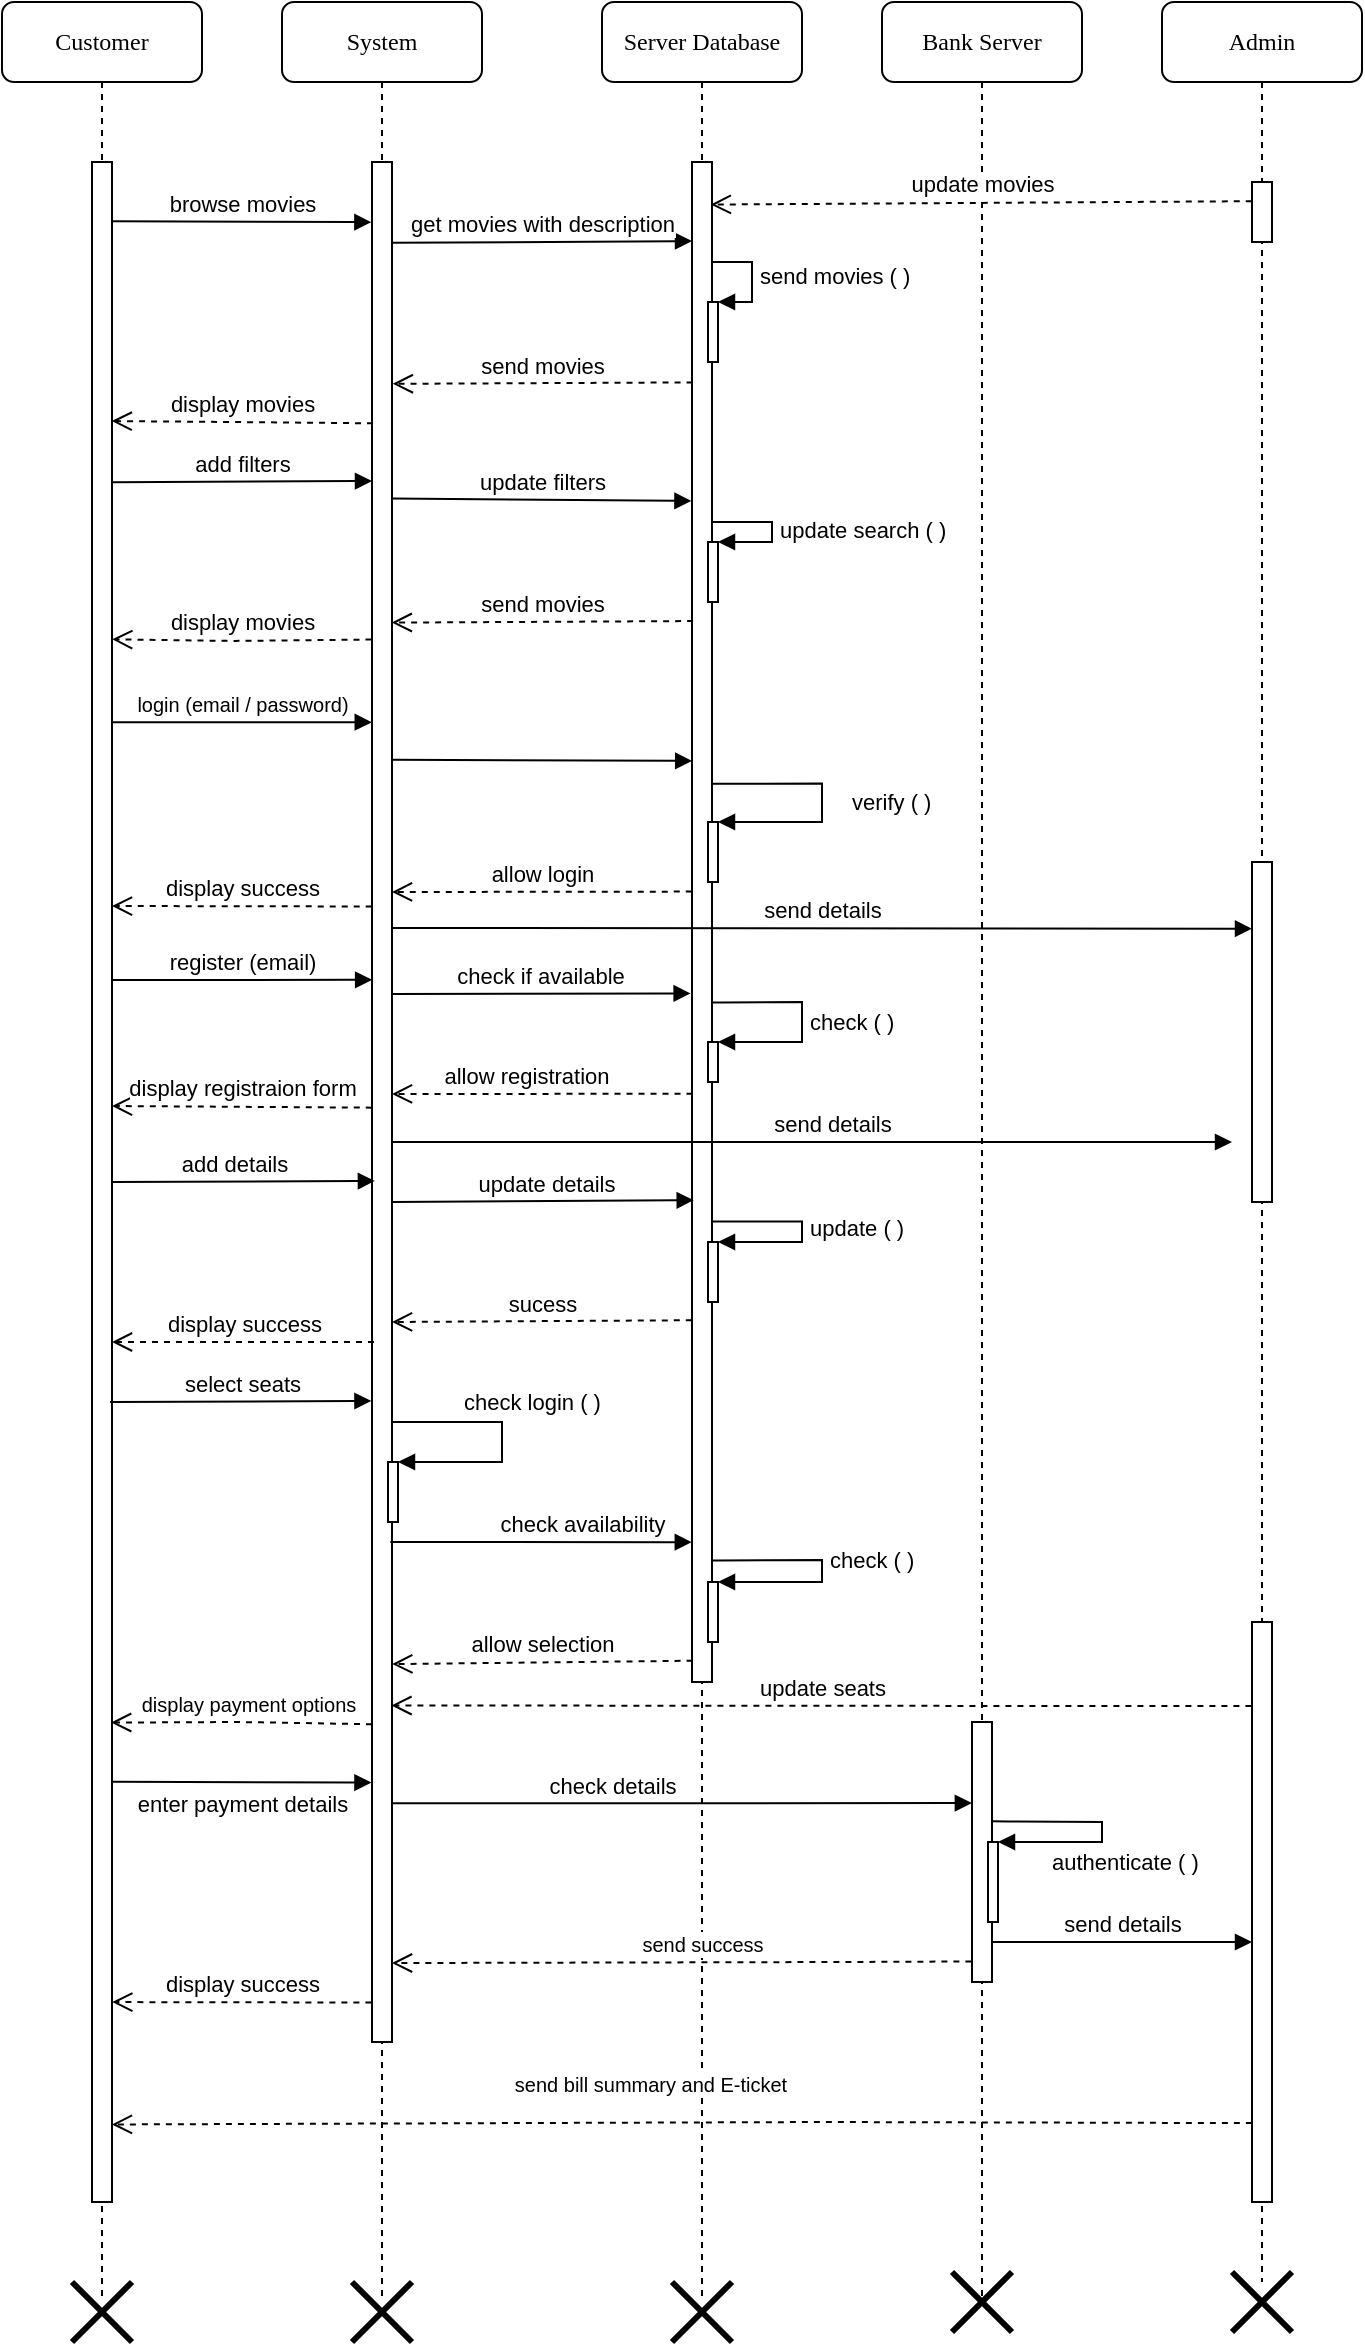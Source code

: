 <mxfile version="12.2.2" type="device" pages="1"><diagram name="Page-1" id="13e1069c-82ec-6db2-03f1-153e76fe0fe0"><mxGraphModel dx="1707" dy="1005" grid="1" gridSize="10" guides="1" tooltips="1" connect="1" arrows="1" fold="1" page="1" pageScale="1" pageWidth="1100" pageHeight="850" background="#ffffff" math="0" shadow="0"><root><mxCell id="0"/><mxCell id="1" parent="0"/><mxCell id="7baba1c4bc27f4b0-2" value="System" style="shape=umlLifeline;perimeter=lifelinePerimeter;whiteSpace=wrap;html=1;container=1;collapsible=0;recursiveResize=0;outlineConnect=0;rounded=1;shadow=0;comic=0;labelBackgroundColor=none;strokeWidth=1;fontFamily=Verdana;fontSize=12;align=center;" parent="1" vertex="1"><mxGeometry x="240" y="80" width="100" height="1150" as="geometry"/></mxCell><mxCell id="7baba1c4bc27f4b0-10" value="" style="html=1;points=[];perimeter=orthogonalPerimeter;rounded=0;shadow=0;comic=0;labelBackgroundColor=none;strokeWidth=1;fontFamily=Verdana;fontSize=12;align=center;" parent="7baba1c4bc27f4b0-2" vertex="1"><mxGeometry x="45" y="80" width="10" height="940" as="geometry"/></mxCell><mxCell id="5mJ4-H039kaHErKCssRI-33" value="" style="html=1;points=[];perimeter=orthogonalPerimeter;strokeColor=#000000;fillColor=#ffffff;" parent="7baba1c4bc27f4b0-2" vertex="1"><mxGeometry x="53" y="730" width="5" height="30" as="geometry"/></mxCell><mxCell id="5mJ4-H039kaHErKCssRI-34" value="check login ( )" style="edgeStyle=orthogonalEdgeStyle;html=1;align=left;spacingLeft=2;endArrow=block;rounded=0;entryX=1;entryY=0;" parent="7baba1c4bc27f4b0-2" target="5mJ4-H039kaHErKCssRI-33" edge="1"><mxGeometry x="-0.469" y="10" relative="1" as="geometry"><mxPoint x="58" y="710" as="sourcePoint"/><Array as="points"><mxPoint x="55" y="710"/><mxPoint x="110" y="710"/><mxPoint x="110" y="730"/></Array><mxPoint as="offset"/></mxGeometry></mxCell><mxCell id="7baba1c4bc27f4b0-3" value="Server Database" style="shape=umlLifeline;perimeter=lifelinePerimeter;whiteSpace=wrap;html=1;container=1;collapsible=0;recursiveResize=0;outlineConnect=0;rounded=1;shadow=0;comic=0;labelBackgroundColor=none;strokeWidth=1;fontFamily=Verdana;fontSize=12;align=center;" parent="1" vertex="1"><mxGeometry x="400" y="80" width="100" height="1150" as="geometry"/></mxCell><mxCell id="7baba1c4bc27f4b0-13" value="" style="html=1;points=[];perimeter=orthogonalPerimeter;rounded=0;shadow=0;comic=0;labelBackgroundColor=none;strokeWidth=1;fontFamily=Verdana;fontSize=12;align=center;" parent="7baba1c4bc27f4b0-3" vertex="1"><mxGeometry x="45" y="80" width="10" height="760" as="geometry"/></mxCell><mxCell id="5mJ4-H039kaHErKCssRI-23" value="send movies ( )" style="edgeStyle=orthogonalEdgeStyle;html=1;align=left;spacingLeft=2;endArrow=block;rounded=0;entryX=1;entryY=0;" parent="7baba1c4bc27f4b0-3" target="5mJ4-H039kaHErKCssRI-22" edge="1"><mxGeometry relative="1" as="geometry"><mxPoint x="58" y="130" as="sourcePoint"/><Array as="points"><mxPoint x="55" y="130"/><mxPoint x="75" y="130"/><mxPoint x="75" y="170"/></Array></mxGeometry></mxCell><mxCell id="5mJ4-H039kaHErKCssRI-25" value="" style="html=1;points=[];perimeter=orthogonalPerimeter;strokeColor=#000000;fillColor=#ffffff;" parent="7baba1c4bc27f4b0-3" vertex="1"><mxGeometry x="53" y="270" width="5" height="30" as="geometry"/></mxCell><mxCell id="5mJ4-H039kaHErKCssRI-27" value="" style="html=1;points=[];perimeter=orthogonalPerimeter;strokeColor=#000000;fillColor=#ffffff;" parent="7baba1c4bc27f4b0-3" vertex="1"><mxGeometry x="53" y="410" width="5" height="30" as="geometry"/></mxCell><mxCell id="5mJ4-H039kaHErKCssRI-29" value="" style="html=1;points=[];perimeter=orthogonalPerimeter;strokeColor=#000000;fillColor=#ffffff;" parent="7baba1c4bc27f4b0-3" vertex="1"><mxGeometry x="53" y="520" width="5" height="20" as="geometry"/></mxCell><mxCell id="5mJ4-H039kaHErKCssRI-30" value="check ( )" style="edgeStyle=orthogonalEdgeStyle;html=1;align=left;spacingLeft=2;endArrow=block;rounded=0;entryX=1;entryY=0;exitX=1.009;exitY=0.553;exitDx=0;exitDy=0;exitPerimeter=0;" parent="7baba1c4bc27f4b0-3" source="7baba1c4bc27f4b0-13" target="5mJ4-H039kaHErKCssRI-29" edge="1"><mxGeometry x="0.025" relative="1" as="geometry"><mxPoint x="60" y="500" as="sourcePoint"/><Array as="points"><mxPoint x="60" y="500"/><mxPoint x="100" y="500"/><mxPoint x="100" y="520"/></Array><mxPoint as="offset"/></mxGeometry></mxCell><mxCell id="5mJ4-H039kaHErKCssRI-31" value="" style="html=1;points=[];perimeter=orthogonalPerimeter;strokeColor=#000000;fillColor=#ffffff;" parent="7baba1c4bc27f4b0-3" vertex="1"><mxGeometry x="53" y="620" width="5" height="30" as="geometry"/></mxCell><mxCell id="5mJ4-H039kaHErKCssRI-32" value="update ( )" style="edgeStyle=orthogonalEdgeStyle;html=1;align=left;spacingLeft=2;endArrow=block;rounded=0;entryX=1;entryY=0;exitX=1.005;exitY=0.697;exitDx=0;exitDy=0;exitPerimeter=0;" parent="7baba1c4bc27f4b0-3" source="7baba1c4bc27f4b0-13" target="5mJ4-H039kaHErKCssRI-31" edge="1"><mxGeometry relative="1" as="geometry"><mxPoint x="57" y="610" as="sourcePoint"/><Array as="points"><mxPoint x="100" y="610"/><mxPoint x="100" y="620"/></Array></mxGeometry></mxCell><mxCell id="5mJ4-H039kaHErKCssRI-35" value="" style="html=1;points=[];perimeter=orthogonalPerimeter;strokeColor=#000000;fillColor=#ffffff;" parent="7baba1c4bc27f4b0-3" vertex="1"><mxGeometry x="53" y="790" width="5" height="30" as="geometry"/></mxCell><mxCell id="5mJ4-H039kaHErKCssRI-36" value="check ( )" style="edgeStyle=orthogonalEdgeStyle;html=1;align=left;spacingLeft=2;endArrow=block;rounded=0;entryX=1;entryY=0;exitX=0.961;exitY=0.92;exitDx=0;exitDy=0;exitPerimeter=0;" parent="7baba1c4bc27f4b0-3" source="7baba1c4bc27f4b0-13" target="5mJ4-H039kaHErKCssRI-35" edge="1"><mxGeometry x="-0.068" relative="1" as="geometry"><mxPoint x="58" y="780" as="sourcePoint"/><Array as="points"><mxPoint x="58" y="779"/><mxPoint x="110" y="779"/><mxPoint x="110" y="790"/></Array><mxPoint as="offset"/></mxGeometry></mxCell><mxCell id="5mJ4-H039kaHErKCssRI-26" value="update search ( )" style="edgeStyle=orthogonalEdgeStyle;html=1;align=left;spacingLeft=2;endArrow=block;rounded=0;entryX=1;entryY=0;" parent="7baba1c4bc27f4b0-3" source="7baba1c4bc27f4b0-13" target="5mJ4-H039kaHErKCssRI-25" edge="1"><mxGeometry relative="1" as="geometry"><mxPoint x="60" y="260" as="sourcePoint"/><Array as="points"><mxPoint x="85" y="260"/><mxPoint x="85" y="270"/></Array></mxGeometry></mxCell><mxCell id="5mJ4-H039kaHErKCssRI-22" value="" style="html=1;points=[];perimeter=orthogonalPerimeter;strokeColor=#000000;fillColor=#ffffff;" parent="7baba1c4bc27f4b0-3" vertex="1"><mxGeometry x="53" y="150" width="5" height="30" as="geometry"/></mxCell><mxCell id="5mJ4-H039kaHErKCssRI-28" value="verify ( )" style="edgeStyle=orthogonalEdgeStyle;html=1;align=left;spacingLeft=2;endArrow=block;rounded=0;entryX=1;entryY=0;exitX=1.018;exitY=0.409;exitDx=0;exitDy=0;exitPerimeter=0;" parent="7baba1c4bc27f4b0-3" source="7baba1c4bc27f4b0-13" target="5mJ4-H039kaHErKCssRI-27" edge="1"><mxGeometry x="0.174" y="-15" relative="1" as="geometry"><mxPoint x="60" y="390" as="sourcePoint"/><Array as="points"><mxPoint x="110" y="391"/><mxPoint x="110" y="410"/></Array><mxPoint x="11" y="5" as="offset"/></mxGeometry></mxCell><mxCell id="7baba1c4bc27f4b0-4" value="Bank Server" style="shape=umlLifeline;perimeter=lifelinePerimeter;whiteSpace=wrap;html=1;container=1;collapsible=0;recursiveResize=0;outlineConnect=0;rounded=1;shadow=0;comic=0;labelBackgroundColor=none;strokeWidth=1;fontFamily=Verdana;fontSize=12;align=center;" parent="1" vertex="1"><mxGeometry x="540" y="80" width="100" height="1150" as="geometry"/></mxCell><mxCell id="7baba1c4bc27f4b0-16" value="" style="html=1;points=[];perimeter=orthogonalPerimeter;rounded=0;shadow=0;comic=0;labelBackgroundColor=none;strokeWidth=1;fontFamily=Verdana;fontSize=12;align=center;" parent="7baba1c4bc27f4b0-4" vertex="1"><mxGeometry x="45" y="860" width="10" height="130" as="geometry"/></mxCell><mxCell id="5mJ4-H039kaHErKCssRI-40" value="authenticate ( )" style="edgeStyle=orthogonalEdgeStyle;html=1;align=left;spacingLeft=2;endArrow=block;rounded=0;entryX=1;entryY=0;exitX=0.987;exitY=0.382;exitDx=0;exitDy=0;exitPerimeter=0;" parent="7baba1c4bc27f4b0-4" source="7baba1c4bc27f4b0-16" target="5mJ4-H039kaHErKCssRI-39" edge="1"><mxGeometry x="0.601" y="10" relative="1" as="geometry"><mxPoint x="63" y="910" as="sourcePoint"/><Array as="points"><mxPoint x="63" y="910"/><mxPoint x="110" y="910"/><mxPoint x="110" y="920"/></Array><mxPoint as="offset"/></mxGeometry></mxCell><mxCell id="5mJ4-H039kaHErKCssRI-39" value="" style="html=1;points=[];perimeter=orthogonalPerimeter;strokeColor=#000000;fillColor=#ffffff;" parent="7baba1c4bc27f4b0-4" vertex="1"><mxGeometry x="53" y="920" width="5" height="40" as="geometry"/></mxCell><mxCell id="7baba1c4bc27f4b0-5" value="Admin" style="shape=umlLifeline;perimeter=lifelinePerimeter;whiteSpace=wrap;html=1;container=1;collapsible=0;recursiveResize=0;outlineConnect=0;rounded=1;shadow=0;comic=0;labelBackgroundColor=none;strokeWidth=1;fontFamily=Verdana;fontSize=12;align=center;" parent="1" vertex="1"><mxGeometry x="680" y="80" width="100" height="1140" as="geometry"/></mxCell><mxCell id="__6yWNrraTgkGGIzcC_5-79" value="" style="html=1;points=[];perimeter=orthogonalPerimeter;rounded=0;shadow=0;comic=0;labelBackgroundColor=none;strokeWidth=1;fontFamily=Verdana;fontSize=12;align=center;" parent="7baba1c4bc27f4b0-5" vertex="1"><mxGeometry x="45" y="810" width="10" height="290" as="geometry"/></mxCell><mxCell id="5mJ4-H039kaHErKCssRI-43" value="" style="html=1;points=[];perimeter=orthogonalPerimeter;rounded=0;shadow=0;comic=0;labelBackgroundColor=none;strokeWidth=1;fontFamily=Verdana;fontSize=12;align=center;" parent="7baba1c4bc27f4b0-5" vertex="1"><mxGeometry x="45" y="430" width="10" height="170" as="geometry"/></mxCell><mxCell id="7baba1c4bc27f4b0-8" value="Customer" style="shape=umlLifeline;perimeter=lifelinePerimeter;whiteSpace=wrap;html=1;container=1;collapsible=0;recursiveResize=0;outlineConnect=0;rounded=1;shadow=0;comic=0;labelBackgroundColor=none;strokeWidth=1;fontFamily=Verdana;fontSize=12;align=center;" parent="1" vertex="1"><mxGeometry x="100" y="80" width="100" height="1150" as="geometry"/></mxCell><mxCell id="7baba1c4bc27f4b0-9" value="" style="html=1;points=[];perimeter=orthogonalPerimeter;rounded=0;shadow=0;comic=0;labelBackgroundColor=none;strokeWidth=1;fontFamily=Verdana;fontSize=12;align=center;" parent="7baba1c4bc27f4b0-8" vertex="1"><mxGeometry x="45" y="80" width="10" height="1020" as="geometry"/></mxCell><mxCell id="7baba1c4bc27f4b0-19" value="" style="html=1;points=[];perimeter=orthogonalPerimeter;rounded=0;shadow=0;comic=0;labelBackgroundColor=none;strokeWidth=1;fontFamily=Verdana;fontSize=12;align=center;" parent="1" vertex="1"><mxGeometry x="725" y="170" width="10" height="30" as="geometry"/></mxCell><mxCell id="__6yWNrraTgkGGIzcC_5-8" value="&lt;font style=&quot;font-size: 10px&quot;&gt;login (email / password)&lt;/font&gt;" style="html=1;verticalAlign=bottom;endArrow=block;entryX=-0.011;entryY=0.298;entryDx=0;entryDy=0;entryPerimeter=0;" parent="1" source="7baba1c4bc27f4b0-9" target="7baba1c4bc27f4b0-10" edge="1"><mxGeometry width="80" relative="1" as="geometry"><mxPoint x="165" y="440" as="sourcePoint"/><mxPoint x="280" y="440" as="targetPoint"/></mxGeometry></mxCell><mxCell id="__6yWNrraTgkGGIzcC_5-10" value="" style="html=1;verticalAlign=bottom;endArrow=block;exitX=0.989;exitY=0.318;exitDx=0;exitDy=0;exitPerimeter=0;entryX=0.011;entryY=0.394;entryDx=0;entryDy=0;entryPerimeter=0;" parent="1" source="7baba1c4bc27f4b0-10" target="7baba1c4bc27f4b0-13" edge="1"><mxGeometry width="80" relative="1" as="geometry"><mxPoint x="305" y="460" as="sourcePoint"/><mxPoint x="435" y="460" as="targetPoint"/></mxGeometry></mxCell><mxCell id="__6yWNrraTgkGGIzcC_5-15" value="allow login" style="html=1;verticalAlign=bottom;endArrow=open;dashed=1;endSize=8;exitX=-0.011;exitY=0.48;exitDx=0;exitDy=0;exitPerimeter=0;" parent="1" source="7baba1c4bc27f4b0-13" edge="1"><mxGeometry relative="1" as="geometry"><mxPoint x="425" y="525" as="sourcePoint"/><mxPoint x="295" y="525" as="targetPoint"/></mxGeometry></mxCell><mxCell id="__6yWNrraTgkGGIzcC_5-16" value="display success" style="html=1;verticalAlign=bottom;endArrow=open;dashed=1;endSize=8;exitX=-0.014;exitY=0.396;exitDx=0;exitDy=0;exitPerimeter=0;" parent="1" source="7baba1c4bc27f4b0-10" edge="1"><mxGeometry relative="1" as="geometry"><mxPoint x="280" y="532" as="sourcePoint"/><mxPoint x="155" y="532" as="targetPoint"/><Array as="points"/></mxGeometry></mxCell><mxCell id="__6yWNrraTgkGGIzcC_5-17" value="register (email)" style="html=1;verticalAlign=bottom;endArrow=block;entryX=0.007;entryY=0.435;entryDx=0;entryDy=0;entryPerimeter=0;" parent="1" target="7baba1c4bc27f4b0-10" edge="1"><mxGeometry width="80" relative="1" as="geometry"><mxPoint x="155" y="569" as="sourcePoint"/><mxPoint x="280" y="569" as="targetPoint"/></mxGeometry></mxCell><mxCell id="__6yWNrraTgkGGIzcC_5-18" value="check if available" style="html=1;verticalAlign=bottom;endArrow=block;entryX=-0.069;entryY=0.547;entryDx=0;entryDy=0;entryPerimeter=0;" parent="1" target="7baba1c4bc27f4b0-13" edge="1"><mxGeometry width="80" relative="1" as="geometry"><mxPoint x="295" y="576" as="sourcePoint"/><mxPoint x="440" y="576" as="targetPoint"/></mxGeometry></mxCell><mxCell id="__6yWNrraTgkGGIzcC_5-21" value="send details" style="html=1;verticalAlign=bottom;endArrow=block;entryX=0;entryY=0.196;entryDx=0;entryDy=0;entryPerimeter=0;" parent="1" target="5mJ4-H039kaHErKCssRI-43" edge="1"><mxGeometry width="80" relative="1" as="geometry"><mxPoint x="295" y="543" as="sourcePoint"/><mxPoint x="720" y="543" as="targetPoint"/></mxGeometry></mxCell><mxCell id="__6yWNrraTgkGGIzcC_5-22" value="add details" style="html=1;verticalAlign=bottom;endArrow=block;entryX=0.145;entryY=0.542;entryDx=0;entryDy=0;entryPerimeter=0;" parent="1" target="7baba1c4bc27f4b0-10" edge="1"><mxGeometry x="-0.069" width="80" relative="1" as="geometry"><mxPoint x="155" y="670" as="sourcePoint"/><mxPoint x="275" y="670" as="targetPoint"/><mxPoint as="offset"/></mxGeometry></mxCell><mxCell id="__6yWNrraTgkGGIzcC_5-23" value="send details" style="html=1;verticalAlign=bottom;endArrow=block;exitX=0.903;exitY=0.278;exitDx=0;exitDy=0;exitPerimeter=0;" parent="1" edge="1"><mxGeometry x="0.048" width="80" relative="1" as="geometry"><mxPoint x="295.03" y="650" as="sourcePoint"/><mxPoint x="715" y="650" as="targetPoint"/><mxPoint as="offset"/></mxGeometry></mxCell><mxCell id="__6yWNrraTgkGGIzcC_5-25" value="add filters" style="html=1;verticalAlign=bottom;endArrow=block;exitX=1.038;exitY=0.157;exitDx=0;exitDy=0;exitPerimeter=0;" parent="1" source="7baba1c4bc27f4b0-9" edge="1"><mxGeometry width="80" relative="1" as="geometry"><mxPoint x="164.03" y="319.5" as="sourcePoint"/><mxPoint x="285" y="319.5" as="targetPoint"/></mxGeometry></mxCell><mxCell id="__6yWNrraTgkGGIzcC_5-26" value="allow registration" style="html=1;verticalAlign=bottom;endArrow=open;dashed=1;endSize=8;exitX=0.027;exitY=0.613;exitDx=0;exitDy=0;exitPerimeter=0;" parent="1" source="7baba1c4bc27f4b0-13" edge="1"><mxGeometry x="0.103" relative="1" as="geometry"><mxPoint x="440" y="626" as="sourcePoint"/><mxPoint x="295" y="626" as="targetPoint"/><mxPoint as="offset"/></mxGeometry></mxCell><mxCell id="__6yWNrraTgkGGIzcC_5-27" value="display registraion form" style="html=1;verticalAlign=bottom;endArrow=open;dashed=1;endSize=8;exitX=-0.011;exitY=0.503;exitDx=0;exitDy=0;exitPerimeter=0;" parent="1" source="7baba1c4bc27f4b0-10" edge="1"><mxGeometry x="-0.001" relative="1" as="geometry"><mxPoint x="275" y="632" as="sourcePoint"/><mxPoint x="155" y="632" as="targetPoint"/><mxPoint as="offset"/></mxGeometry></mxCell><mxCell id="__6yWNrraTgkGGIzcC_5-28" value="update details" style="html=1;verticalAlign=bottom;endArrow=block;entryX=0.086;entryY=0.683;entryDx=0;entryDy=0;entryPerimeter=0;" parent="1" target="7baba1c4bc27f4b0-13" edge="1"><mxGeometry x="0.022" width="80" relative="1" as="geometry"><mxPoint x="295" y="680" as="sourcePoint"/><mxPoint x="432" y="680.5" as="targetPoint"/><mxPoint as="offset"/></mxGeometry></mxCell><mxCell id="__6yWNrraTgkGGIzcC_5-33" value="sucess" style="html=1;verticalAlign=bottom;endArrow=open;dashed=1;endSize=8;exitX=-0.01;exitY=0.762;exitDx=0;exitDy=0;exitPerimeter=0;" parent="1" source="7baba1c4bc27f4b0-13" edge="1"><mxGeometry relative="1" as="geometry"><mxPoint x="440" y="740" as="sourcePoint"/><mxPoint x="295" y="740" as="targetPoint"/></mxGeometry></mxCell><mxCell id="__6yWNrraTgkGGIzcC_5-34" value="display success" style="html=1;verticalAlign=bottom;endArrow=open;dashed=1;endSize=8;" parent="1" edge="1"><mxGeometry relative="1" as="geometry"><mxPoint x="286" y="750" as="sourcePoint"/><mxPoint x="155" y="750" as="targetPoint"/></mxGeometry></mxCell><mxCell id="__6yWNrraTgkGGIzcC_5-51" value="update filters" style="html=1;verticalAlign=bottom;endArrow=block;exitX=1.019;exitY=0.179;exitDx=0;exitDy=0;exitPerimeter=0;entryX=-0.028;entryY=0.223;entryDx=0;entryDy=0;entryPerimeter=0;" parent="1" source="7baba1c4bc27f4b0-10" target="7baba1c4bc27f4b0-13" edge="1"><mxGeometry width="80" relative="1" as="geometry"><mxPoint x="305.03" y="329.5" as="sourcePoint"/><mxPoint x="426" y="329.5" as="targetPoint"/></mxGeometry></mxCell><mxCell id="__6yWNrraTgkGGIzcC_5-59" value="send movies" style="html=1;verticalAlign=bottom;endArrow=open;dashed=1;endSize=8;exitX=0.056;exitY=0.302;exitDx=0;exitDy=0;exitPerimeter=0;entryX=0.989;entryY=0.245;entryDx=0;entryDy=0;entryPerimeter=0;" parent="1" source="7baba1c4bc27f4b0-13" target="7baba1c4bc27f4b0-10" edge="1"><mxGeometry relative="1" as="geometry"><mxPoint x="440" y="390" as="sourcePoint"/><mxPoint x="305" y="389.5" as="targetPoint"/></mxGeometry></mxCell><mxCell id="__6yWNrraTgkGGIzcC_5-60" value="display movies" style="html=1;verticalAlign=bottom;endArrow=open;dashed=1;endSize=8;entryX=1.011;entryY=0.234;entryDx=0;entryDy=0;entryPerimeter=0;exitX=-0.025;exitY=0.254;exitDx=0;exitDy=0;exitPerimeter=0;" parent="1" source="7baba1c4bc27f4b0-10" target="7baba1c4bc27f4b0-9" edge="1"><mxGeometry relative="1" as="geometry"><mxPoint x="280" y="399" as="sourcePoint"/><mxPoint x="165" y="399.5" as="targetPoint"/><Array as="points"><mxPoint x="215" y="399.5"/></Array></mxGeometry></mxCell><mxCell id="__6yWNrraTgkGGIzcC_5-61" value="select seats" style="html=1;verticalAlign=bottom;endArrow=block;exitX=0.903;exitY=0.278;exitDx=0;exitDy=0;exitPerimeter=0;entryX=-0.028;entryY=0.659;entryDx=0;entryDy=0;entryPerimeter=0;" parent="1" target="7baba1c4bc27f4b0-10" edge="1"><mxGeometry width="80" relative="1" as="geometry"><mxPoint x="154.03" y="780" as="sourcePoint"/><mxPoint x="280" y="780" as="targetPoint"/></mxGeometry></mxCell><mxCell id="__6yWNrraTgkGGIzcC_5-64" value="check availability" style="html=1;verticalAlign=bottom;endArrow=block;exitX=0.917;exitY=0.734;exitDx=0;exitDy=0;exitPerimeter=0;entryX=-0.01;entryY=0.908;entryDx=0;entryDy=0;entryPerimeter=0;" parent="1" source="7baba1c4bc27f4b0-10" target="7baba1c4bc27f4b0-13" edge="1"><mxGeometry x="0.272" width="80" relative="1" as="geometry"><mxPoint x="300" y="850" as="sourcePoint"/><mxPoint x="440" y="850" as="targetPoint"/><mxPoint as="offset"/></mxGeometry></mxCell><mxCell id="__6yWNrraTgkGGIzcC_5-68" value="allow selection" style="html=1;verticalAlign=bottom;endArrow=open;dashed=1;endSize=8;entryX=1.014;entryY=0.799;entryDx=0;entryDy=0;entryPerimeter=0;exitX=0.028;exitY=0.986;exitDx=0;exitDy=0;exitPerimeter=0;" parent="1" source="7baba1c4bc27f4b0-13" target="7baba1c4bc27f4b0-10" edge="1"><mxGeometry relative="1" as="geometry"><mxPoint x="440" y="910" as="sourcePoint"/><mxPoint x="310" y="910" as="targetPoint"/></mxGeometry></mxCell><mxCell id="__6yWNrraTgkGGIzcC_5-69" value="&lt;font style=&quot;font-size: 10px&quot;&gt;display payment options&lt;/font&gt;" style="html=1;verticalAlign=bottom;endArrow=open;dashed=1;endSize=8;entryX=0.956;entryY=0.765;entryDx=0;entryDy=0;entryPerimeter=0;exitX=0;exitY=0.831;exitDx=0;exitDy=0;exitPerimeter=0;" parent="1" source="7baba1c4bc27f4b0-10" target="7baba1c4bc27f4b0-9" edge="1"><mxGeometry x="-0.043" relative="1" as="geometry"><mxPoint x="280" y="940" as="sourcePoint"/><mxPoint x="170" y="940" as="targetPoint"/><Array as="points"><mxPoint x="220" y="940"/></Array><mxPoint as="offset"/></mxGeometry></mxCell><mxCell id="__6yWNrraTgkGGIzcC_5-70" value="enter payment details" style="html=1;verticalAlign=bottom;endArrow=block;exitX=1.023;exitY=0.794;exitDx=0;exitDy=0;exitPerimeter=0;entryX=-0.028;entryY=0.862;entryDx=0;entryDy=0;entryPerimeter=0;" parent="1" source="7baba1c4bc27f4b0-9" target="7baba1c4bc27f4b0-10" edge="1"><mxGeometry x="0.001" y="-20" width="80" relative="1" as="geometry"><mxPoint x="159.53" y="970" as="sourcePoint"/><mxPoint x="280.5" y="970" as="targetPoint"/><mxPoint as="offset"/></mxGeometry></mxCell><mxCell id="__6yWNrraTgkGGIzcC_5-71" value="check details" style="html=1;verticalAlign=bottom;endArrow=block;exitX=1.018;exitY=0.873;exitDx=0;exitDy=0;exitPerimeter=0;entryX=-0.006;entryY=0.312;entryDx=0;entryDy=0;entryPerimeter=0;" parent="1" source="7baba1c4bc27f4b0-10" target="7baba1c4bc27f4b0-16" edge="1"><mxGeometry x="-0.241" width="80" relative="1" as="geometry"><mxPoint x="300" y="981" as="sourcePoint"/><mxPoint x="580" y="981" as="targetPoint"/><mxPoint as="offset"/></mxGeometry></mxCell><mxCell id="__6yWNrraTgkGGIzcC_5-72" value="update seats" style="html=1;verticalAlign=bottom;endArrow=open;dashed=1;endSize=8;entryX=0.972;entryY=0.821;entryDx=0;entryDy=0;entryPerimeter=0;exitX=-0.03;exitY=0.145;exitDx=0;exitDy=0;exitPerimeter=0;" parent="1" source="__6yWNrraTgkGGIzcC_5-79" target="7baba1c4bc27f4b0-10" edge="1"><mxGeometry relative="1" as="geometry"><mxPoint x="720" y="932" as="sourcePoint"/><mxPoint x="300" y="930" as="targetPoint"/></mxGeometry></mxCell><mxCell id="__6yWNrraTgkGGIzcC_5-75" value="&lt;span style=&quot;font-size: 10px&quot;&gt;send success&lt;/span&gt;" style="html=1;verticalAlign=bottom;endArrow=open;dashed=1;endSize=8;entryX=1;entryY=0.958;entryDx=0;entryDy=0;entryPerimeter=0;exitX=-0.03;exitY=0.921;exitDx=0;exitDy=0;exitPerimeter=0;" parent="1" source="7baba1c4bc27f4b0-16" target="7baba1c4bc27f4b0-10" edge="1"><mxGeometry x="-0.07" relative="1" as="geometry"><mxPoint x="580" y="1060" as="sourcePoint"/><mxPoint x="300" y="1061" as="targetPoint"/><Array as="points"><mxPoint x="520" y="1060"/></Array><mxPoint as="offset"/></mxGeometry></mxCell><mxCell id="__6yWNrraTgkGGIzcC_5-77" value="send details" style="html=1;verticalAlign=bottom;endArrow=block;" parent="1" source="7baba1c4bc27f4b0-16" edge="1"><mxGeometry width="80" relative="1" as="geometry"><mxPoint x="604.03" y="1050" as="sourcePoint"/><mxPoint x="725" y="1050" as="targetPoint"/></mxGeometry></mxCell><mxCell id="__6yWNrraTgkGGIzcC_5-78" value="display success" style="html=1;verticalAlign=bottom;endArrow=open;dashed=1;endSize=8;entryX=1.013;entryY=0.902;entryDx=0;entryDy=0;entryPerimeter=0;exitX=-0.03;exitY=0.979;exitDx=0;exitDy=0;exitPerimeter=0;" parent="1" source="7baba1c4bc27f4b0-10" target="7baba1c4bc27f4b0-9" edge="1"><mxGeometry relative="1" as="geometry"><mxPoint x="280" y="1080" as="sourcePoint"/><mxPoint x="160" y="1080" as="targetPoint"/></mxGeometry></mxCell><mxCell id="__6yWNrraTgkGGIzcC_5-81" value="&lt;span style=&quot;font-size: 10px&quot;&gt;send bill summary and E-ticket&lt;/span&gt;" style="html=1;verticalAlign=bottom;endArrow=open;dashed=1;endSize=8;exitX=-0.006;exitY=0.864;exitDx=0;exitDy=0;exitPerimeter=0;entryX=0.995;entryY=0.962;entryDx=0;entryDy=0;entryPerimeter=0;" parent="1" source="__6yWNrraTgkGGIzcC_5-79" target="7baba1c4bc27f4b0-9" edge="1"><mxGeometry x="0.091" y="-14" relative="1" as="geometry"><mxPoint x="720" y="1141" as="sourcePoint"/><mxPoint x="170" y="1141" as="targetPoint"/><Array as="points"><mxPoint x="510" y="1140"/></Array><mxPoint x="10" y="4" as="offset"/></mxGeometry></mxCell><mxCell id="5mJ4-H039kaHErKCssRI-3" value="browse movies" style="html=1;verticalAlign=bottom;endArrow=block;exitX=0.96;exitY=0.029;exitDx=0;exitDy=0;exitPerimeter=0;entryX=-0.032;entryY=0.032;entryDx=0;entryDy=0;entryPerimeter=0;" parent="1" source="7baba1c4bc27f4b0-9" target="7baba1c4bc27f4b0-10" edge="1"><mxGeometry width="80" relative="1" as="geometry"><mxPoint x="160" y="190" as="sourcePoint"/><mxPoint x="281" y="190" as="targetPoint"/></mxGeometry></mxCell><mxCell id="5mJ4-H039kaHErKCssRI-4" value="get movies with description" style="html=1;verticalAlign=bottom;endArrow=block;exitX=0.961;exitY=0.043;exitDx=0;exitDy=0;exitPerimeter=0;entryX=0;entryY=0.052;entryDx=0;entryDy=0;entryPerimeter=0;" parent="1" source="7baba1c4bc27f4b0-10" target="7baba1c4bc27f4b0-13" edge="1"><mxGeometry width="80" relative="1" as="geometry"><mxPoint x="310" y="200" as="sourcePoint"/><mxPoint x="431" y="200" as="targetPoint"/></mxGeometry></mxCell><mxCell id="5mJ4-H039kaHErKCssRI-8" value="send movies" style="html=1;verticalAlign=bottom;endArrow=open;dashed=1;endSize=8;entryX=1.04;entryY=0.118;entryDx=0;entryDy=0;entryPerimeter=0;exitX=0.027;exitY=0.145;exitDx=0;exitDy=0;exitPerimeter=0;" parent="1" source="7baba1c4bc27f4b0-13" target="7baba1c4bc27f4b0-10" edge="1"><mxGeometry relative="1" as="geometry"><mxPoint x="440" y="270" as="sourcePoint"/><mxPoint x="310" y="270" as="targetPoint"/></mxGeometry></mxCell><mxCell id="5mJ4-H039kaHErKCssRI-9" value="display movies" style="html=1;verticalAlign=bottom;endArrow=open;dashed=1;endSize=8;exitX=0.053;exitY=0.139;exitDx=0;exitDy=0;exitPerimeter=0;entryX=0.987;entryY=0.127;entryDx=0;entryDy=0;entryPerimeter=0;" parent="1" source="7baba1c4bc27f4b0-10" target="7baba1c4bc27f4b0-9" edge="1"><mxGeometry relative="1" as="geometry"><mxPoint x="275" y="290" as="sourcePoint"/><mxPoint x="165" y="290" as="targetPoint"/><Array as="points"><mxPoint x="215" y="290"/></Array></mxGeometry></mxCell><mxCell id="5mJ4-H039kaHErKCssRI-11" value="" style="shape=umlDestroy;whiteSpace=wrap;html=1;strokeWidth=3;fillColor=none;" parent="1" vertex="1"><mxGeometry x="135" y="1220" width="30" height="30" as="geometry"/></mxCell><mxCell id="5mJ4-H039kaHErKCssRI-12" value="" style="shape=umlDestroy;whiteSpace=wrap;html=1;strokeWidth=3;fillColor=none;" parent="1" vertex="1"><mxGeometry x="575" y="1215" width="30" height="30" as="geometry"/></mxCell><mxCell id="5mJ4-H039kaHErKCssRI-13" value="" style="shape=umlDestroy;whiteSpace=wrap;html=1;strokeWidth=3;fillColor=none;" parent="1" vertex="1"><mxGeometry x="275" y="1220" width="30" height="30" as="geometry"/></mxCell><mxCell id="5mJ4-H039kaHErKCssRI-14" value="" style="shape=umlDestroy;whiteSpace=wrap;html=1;strokeWidth=3;fillColor=none;" parent="1" vertex="1"><mxGeometry x="715" y="1215" width="30" height="30" as="geometry"/></mxCell><mxCell id="5mJ4-H039kaHErKCssRI-15" value="" style="shape=umlDestroy;whiteSpace=wrap;html=1;strokeWidth=3;fillColor=none;" parent="1" vertex="1"><mxGeometry x="435" y="1220" width="30" height="30" as="geometry"/></mxCell><mxCell id="5mJ4-H039kaHErKCssRI-41" value="update movies" style="html=1;verticalAlign=bottom;endArrow=open;dashed=1;endSize=8;entryX=0.94;entryY=0.028;entryDx=0;entryDy=0;entryPerimeter=0;exitX=-0.011;exitY=0.32;exitDx=0;exitDy=0;exitPerimeter=0;" parent="1" source="7baba1c4bc27f4b0-19" target="7baba1c4bc27f4b0-13" edge="1"><mxGeometry relative="1" as="geometry"><mxPoint x="720" y="180" as="sourcePoint"/><mxPoint x="460" y="180" as="targetPoint"/></mxGeometry></mxCell></root></mxGraphModel></diagram></mxfile>